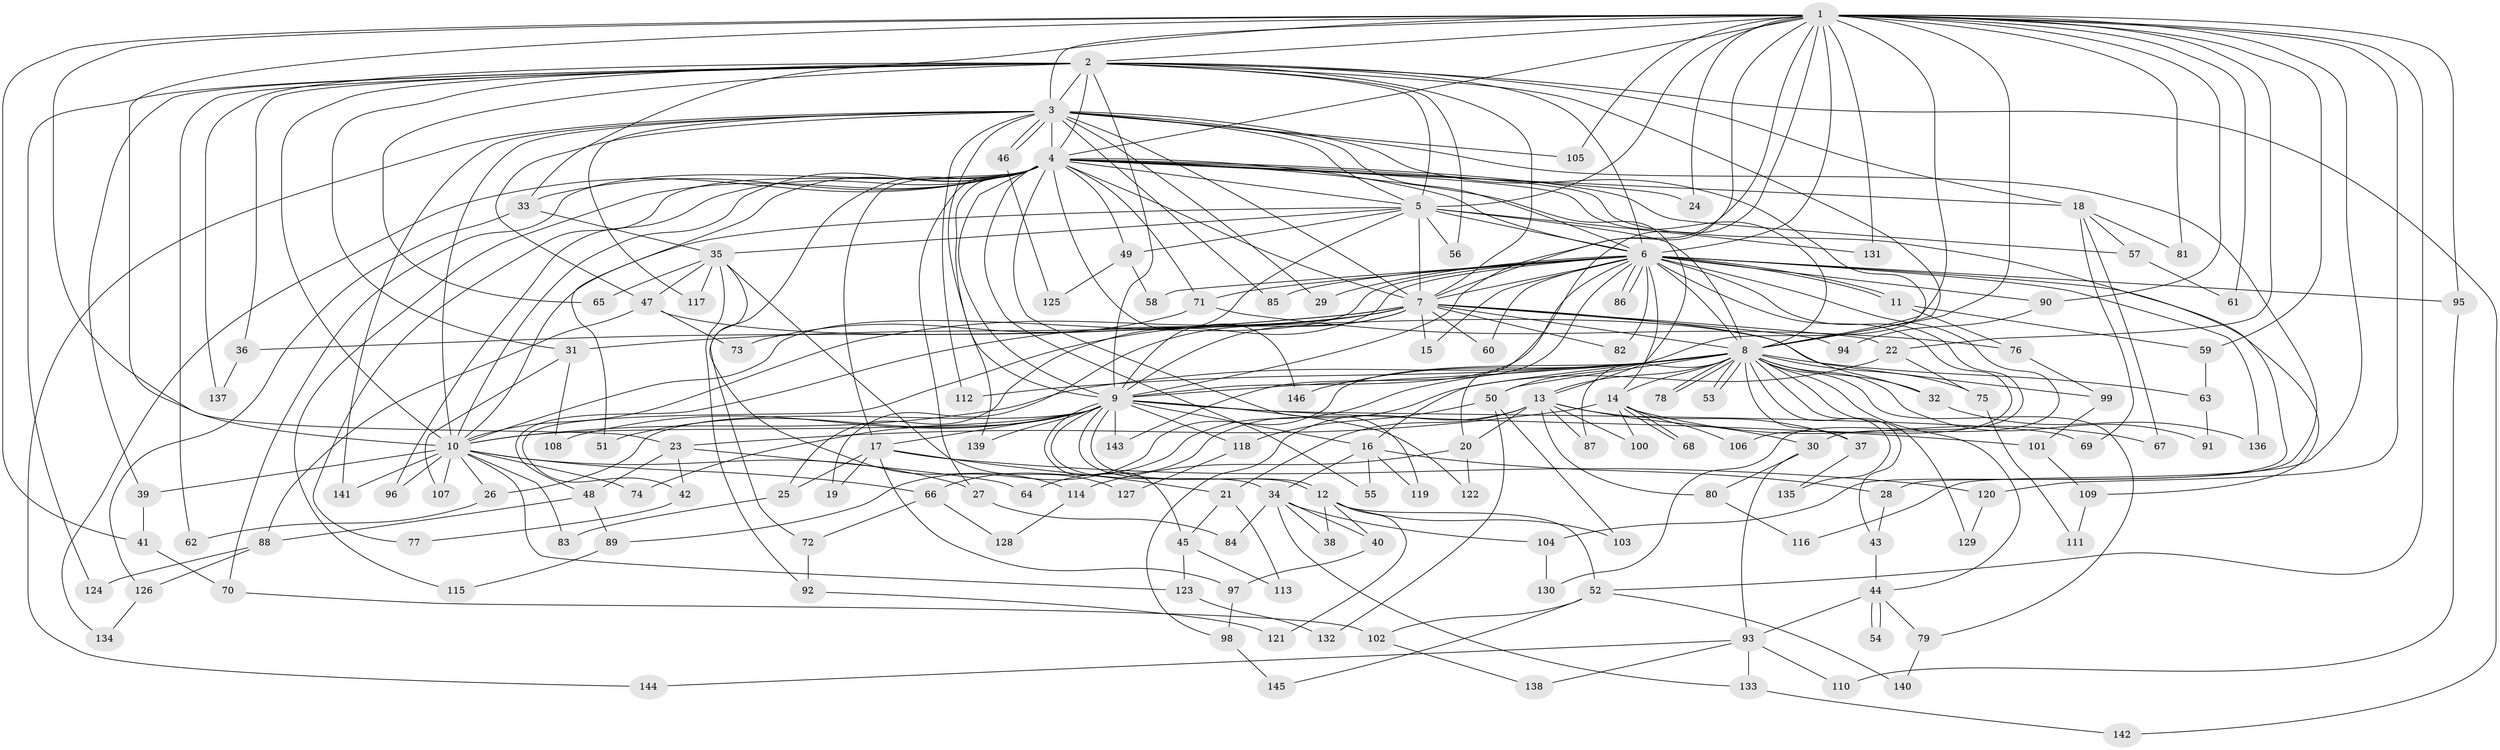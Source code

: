 // coarse degree distribution, {32: 0.00980392156862745, 20: 0.0196078431372549, 26: 0.00980392156862745, 2: 0.4803921568627451, 3: 0.18627450980392157, 8: 0.029411764705882353, 5: 0.06862745098039216, 4: 0.058823529411764705, 1: 0.09803921568627451, 7: 0.00980392156862745, 22: 0.00980392156862745, 6: 0.00980392156862745, 9: 0.00980392156862745}
// Generated by graph-tools (version 1.1) at 2025/49/03/04/25 21:49:46]
// undirected, 146 vertices, 317 edges
graph export_dot {
graph [start="1"]
  node [color=gray90,style=filled];
  1;
  2;
  3;
  4;
  5;
  6;
  7;
  8;
  9;
  10;
  11;
  12;
  13;
  14;
  15;
  16;
  17;
  18;
  19;
  20;
  21;
  22;
  23;
  24;
  25;
  26;
  27;
  28;
  29;
  30;
  31;
  32;
  33;
  34;
  35;
  36;
  37;
  38;
  39;
  40;
  41;
  42;
  43;
  44;
  45;
  46;
  47;
  48;
  49;
  50;
  51;
  52;
  53;
  54;
  55;
  56;
  57;
  58;
  59;
  60;
  61;
  62;
  63;
  64;
  65;
  66;
  67;
  68;
  69;
  70;
  71;
  72;
  73;
  74;
  75;
  76;
  77;
  78;
  79;
  80;
  81;
  82;
  83;
  84;
  85;
  86;
  87;
  88;
  89;
  90;
  91;
  92;
  93;
  94;
  95;
  96;
  97;
  98;
  99;
  100;
  101;
  102;
  103;
  104;
  105;
  106;
  107;
  108;
  109;
  110;
  111;
  112;
  113;
  114;
  115;
  116;
  117;
  118;
  119;
  120;
  121;
  122;
  123;
  124;
  125;
  126;
  127;
  128;
  129;
  130;
  131;
  132;
  133;
  134;
  135;
  136;
  137;
  138;
  139;
  140;
  141;
  142;
  143;
  144;
  145;
  146;
  1 -- 2;
  1 -- 3;
  1 -- 4;
  1 -- 5;
  1 -- 6;
  1 -- 7;
  1 -- 8;
  1 -- 9;
  1 -- 10;
  1 -- 20;
  1 -- 22;
  1 -- 23;
  1 -- 24;
  1 -- 33;
  1 -- 41;
  1 -- 50;
  1 -- 52;
  1 -- 59;
  1 -- 61;
  1 -- 81;
  1 -- 90;
  1 -- 95;
  1 -- 105;
  1 -- 116;
  1 -- 120;
  1 -- 131;
  2 -- 3;
  2 -- 4;
  2 -- 5;
  2 -- 6;
  2 -- 7;
  2 -- 8;
  2 -- 9;
  2 -- 10;
  2 -- 18;
  2 -- 31;
  2 -- 36;
  2 -- 39;
  2 -- 56;
  2 -- 62;
  2 -- 65;
  2 -- 124;
  2 -- 137;
  2 -- 142;
  3 -- 4;
  3 -- 5;
  3 -- 6;
  3 -- 7;
  3 -- 8;
  3 -- 9;
  3 -- 10;
  3 -- 28;
  3 -- 29;
  3 -- 46;
  3 -- 46;
  3 -- 47;
  3 -- 85;
  3 -- 105;
  3 -- 112;
  3 -- 117;
  3 -- 141;
  3 -- 144;
  4 -- 5;
  4 -- 6;
  4 -- 7;
  4 -- 8;
  4 -- 9;
  4 -- 10;
  4 -- 13;
  4 -- 17;
  4 -- 18;
  4 -- 24;
  4 -- 27;
  4 -- 33;
  4 -- 49;
  4 -- 51;
  4 -- 55;
  4 -- 57;
  4 -- 70;
  4 -- 71;
  4 -- 72;
  4 -- 77;
  4 -- 96;
  4 -- 104;
  4 -- 115;
  4 -- 119;
  4 -- 134;
  4 -- 139;
  4 -- 146;
  5 -- 6;
  5 -- 7;
  5 -- 8;
  5 -- 9;
  5 -- 10;
  5 -- 35;
  5 -- 49;
  5 -- 56;
  5 -- 131;
  6 -- 7;
  6 -- 8;
  6 -- 9;
  6 -- 10;
  6 -- 11;
  6 -- 11;
  6 -- 14;
  6 -- 15;
  6 -- 25;
  6 -- 29;
  6 -- 30;
  6 -- 58;
  6 -- 60;
  6 -- 71;
  6 -- 82;
  6 -- 85;
  6 -- 86;
  6 -- 86;
  6 -- 90;
  6 -- 95;
  6 -- 106;
  6 -- 109;
  6 -- 130;
  6 -- 136;
  6 -- 143;
  7 -- 8;
  7 -- 9;
  7 -- 10;
  7 -- 15;
  7 -- 19;
  7 -- 22;
  7 -- 31;
  7 -- 32;
  7 -- 36;
  7 -- 42;
  7 -- 48;
  7 -- 60;
  7 -- 82;
  7 -- 94;
  8 -- 9;
  8 -- 10;
  8 -- 13;
  8 -- 14;
  8 -- 16;
  8 -- 32;
  8 -- 37;
  8 -- 43;
  8 -- 44;
  8 -- 50;
  8 -- 53;
  8 -- 53;
  8 -- 63;
  8 -- 66;
  8 -- 75;
  8 -- 78;
  8 -- 78;
  8 -- 79;
  8 -- 87;
  8 -- 89;
  8 -- 91;
  8 -- 112;
  8 -- 129;
  8 -- 135;
  8 -- 146;
  9 -- 10;
  9 -- 12;
  9 -- 12;
  9 -- 16;
  9 -- 17;
  9 -- 26;
  9 -- 34;
  9 -- 45;
  9 -- 51;
  9 -- 69;
  9 -- 74;
  9 -- 101;
  9 -- 108;
  9 -- 118;
  9 -- 122;
  9 -- 139;
  9 -- 143;
  10 -- 26;
  10 -- 27;
  10 -- 39;
  10 -- 66;
  10 -- 74;
  10 -- 83;
  10 -- 96;
  10 -- 107;
  10 -- 123;
  10 -- 141;
  11 -- 59;
  11 -- 76;
  12 -- 38;
  12 -- 40;
  12 -- 52;
  12 -- 103;
  12 -- 121;
  13 -- 20;
  13 -- 21;
  13 -- 30;
  13 -- 37;
  13 -- 80;
  13 -- 87;
  13 -- 98;
  13 -- 100;
  14 -- 23;
  14 -- 67;
  14 -- 68;
  14 -- 68;
  14 -- 100;
  14 -- 106;
  16 -- 28;
  16 -- 34;
  16 -- 55;
  16 -- 119;
  17 -- 19;
  17 -- 21;
  17 -- 25;
  17 -- 97;
  17 -- 120;
  18 -- 57;
  18 -- 67;
  18 -- 69;
  18 -- 81;
  20 -- 114;
  20 -- 122;
  21 -- 45;
  21 -- 113;
  22 -- 64;
  22 -- 75;
  23 -- 42;
  23 -- 48;
  23 -- 64;
  25 -- 83;
  26 -- 62;
  27 -- 84;
  28 -- 43;
  30 -- 80;
  30 -- 93;
  31 -- 107;
  31 -- 108;
  32 -- 136;
  33 -- 35;
  33 -- 126;
  34 -- 38;
  34 -- 40;
  34 -- 84;
  34 -- 104;
  34 -- 133;
  35 -- 47;
  35 -- 65;
  35 -- 92;
  35 -- 114;
  35 -- 117;
  35 -- 127;
  36 -- 137;
  37 -- 135;
  39 -- 41;
  40 -- 97;
  41 -- 70;
  42 -- 77;
  43 -- 44;
  44 -- 54;
  44 -- 54;
  44 -- 79;
  44 -- 93;
  45 -- 113;
  45 -- 123;
  46 -- 125;
  47 -- 73;
  47 -- 88;
  47 -- 99;
  48 -- 88;
  48 -- 89;
  49 -- 58;
  49 -- 125;
  50 -- 103;
  50 -- 118;
  50 -- 132;
  52 -- 102;
  52 -- 140;
  52 -- 145;
  57 -- 61;
  59 -- 63;
  63 -- 91;
  66 -- 72;
  66 -- 128;
  70 -- 102;
  71 -- 73;
  71 -- 76;
  72 -- 92;
  75 -- 111;
  76 -- 99;
  79 -- 140;
  80 -- 116;
  88 -- 124;
  88 -- 126;
  89 -- 115;
  90 -- 94;
  92 -- 121;
  93 -- 110;
  93 -- 133;
  93 -- 138;
  93 -- 144;
  95 -- 110;
  97 -- 98;
  98 -- 145;
  99 -- 101;
  101 -- 109;
  102 -- 138;
  104 -- 130;
  109 -- 111;
  114 -- 128;
  118 -- 127;
  120 -- 129;
  123 -- 132;
  126 -- 134;
  133 -- 142;
}
